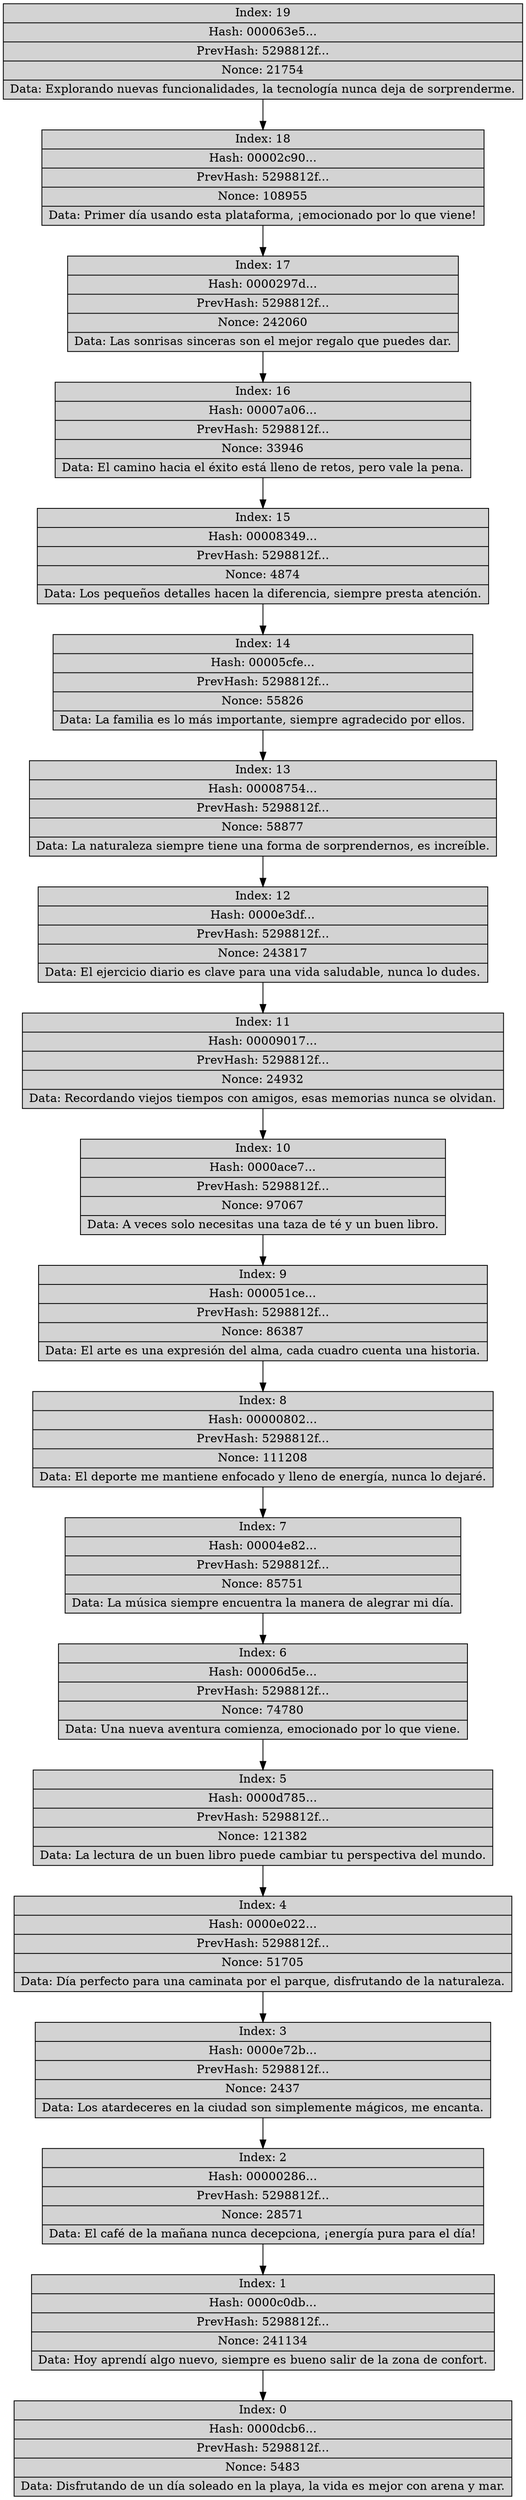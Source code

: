 digraph Blockchain {
    node [shape=record, style=filled, fillcolor=lightgrey];
    block0 [label="{Index: 0|Hash: 8805d329...|PrevHash: 0000...|Nonce: 0|Data: Bloque génesis}"];
    block0 [label="{Index: 0|Hash: 0000dcb6...|PrevHash: 5298812f...|Nonce: 5483|Data: Disfrutando de un día soleado en la playa, la vida es mejor con arena y mar.}"];
    block1 [label="{Index: 1|Hash: 0000c0db...|PrevHash: 5298812f...|Nonce: 241134|Data: Hoy aprendí algo nuevo, siempre es bueno salir de la zona de confort.}"];
    block1 -> block0;
    block10 [label="{Index: 10|Hash: 0000ace7...|PrevHash: 5298812f...|Nonce: 97067|Data: A veces solo necesitas una taza de té y un buen libro.}"];
    block10 -> block9;
    block11 [label="{Index: 11|Hash: 00009017...|PrevHash: 5298812f...|Nonce: 24932|Data: Recordando viejos tiempos con amigos, esas memorias nunca se olvidan.}"];
    block11 -> block10;
    block12 [label="{Index: 12|Hash: 0000e3df...|PrevHash: 5298812f...|Nonce: 243817|Data: El ejercicio diario es clave para una vida saludable, nunca lo dudes.}"];
    block12 -> block11;
    block13 [label="{Index: 13|Hash: 00008754...|PrevHash: 5298812f...|Nonce: 58877|Data: La naturaleza siempre tiene una forma de sorprendernos, es increíble.}"];
    block13 -> block12;
    block14 [label="{Index: 14|Hash: 00005cfe...|PrevHash: 5298812f...|Nonce: 55826|Data: La familia es lo más importante, siempre agradecido por ellos.}"];
    block14 -> block13;
    block15 [label="{Index: 15|Hash: 00008349...|PrevHash: 5298812f...|Nonce: 4874|Data: Los pequeños detalles hacen la diferencia, siempre presta atención.}"];
    block15 -> block14;
    block16 [label="{Index: 16|Hash: 00007a06...|PrevHash: 5298812f...|Nonce: 33946|Data: El camino hacia el éxito está lleno de retos, pero vale la pena.}"];
    block16 -> block15;
    block17 [label="{Index: 17|Hash: 0000297d...|PrevHash: 5298812f...|Nonce: 242060|Data: Las sonrisas sinceras son el mejor regalo que puedes dar.}"];
    block17 -> block16;
    block18 [label="{Index: 18|Hash: 00002c90...|PrevHash: 5298812f...|Nonce: 108955|Data: Primer día usando esta plataforma, ¡emocionado por lo que viene!}"];
    block18 -> block17;
    block19 [label="{Index: 19|Hash: 000063e5...|PrevHash: 5298812f...|Nonce: 21754|Data: Explorando nuevas funcionalidades, la tecnología nunca deja de sorprenderme.}"];
    block19 -> block18;
    block2 [label="{Index: 2|Hash: 00000286...|PrevHash: 5298812f...|Nonce: 28571|Data: El café de la mañana nunca decepciona, ¡energía pura para el día!}"];
    block2 -> block1;
    block3 [label="{Index: 3|Hash: 0000e72b...|PrevHash: 5298812f...|Nonce: 2437|Data: Los atardeceres en la ciudad son simplemente mágicos, me encanta.}"];
    block3 -> block2;
    block4 [label="{Index: 4|Hash: 0000e022...|PrevHash: 5298812f...|Nonce: 51705|Data: Día perfecto para una caminata por el parque, disfrutando de la naturaleza.}"];
    block4 -> block3;
    block5 [label="{Index: 5|Hash: 0000d785...|PrevHash: 5298812f...|Nonce: 121382|Data: La lectura de un buen libro puede cambiar tu perspectiva del mundo.}"];
    block5 -> block4;
    block6 [label="{Index: 6|Hash: 00006d5e...|PrevHash: 5298812f...|Nonce: 74780|Data: Una nueva aventura comienza, emocionado por lo que viene.}"];
    block6 -> block5;
    block7 [label="{Index: 7|Hash: 00004e82...|PrevHash: 5298812f...|Nonce: 85751|Data: La música siempre encuentra la manera de alegrar mi día.}"];
    block7 -> block6;
    block8 [label="{Index: 8|Hash: 00000802...|PrevHash: 5298812f...|Nonce: 111208|Data: El deporte me mantiene enfocado y lleno de energía, nunca lo dejaré.}"];
    block8 -> block7;
    block9 [label="{Index: 9|Hash: 000051ce...|PrevHash: 5298812f...|Nonce: 86387|Data: El arte es una expresión del alma, cada cuadro cuenta una historia.}"];
    block9 -> block8;
}

